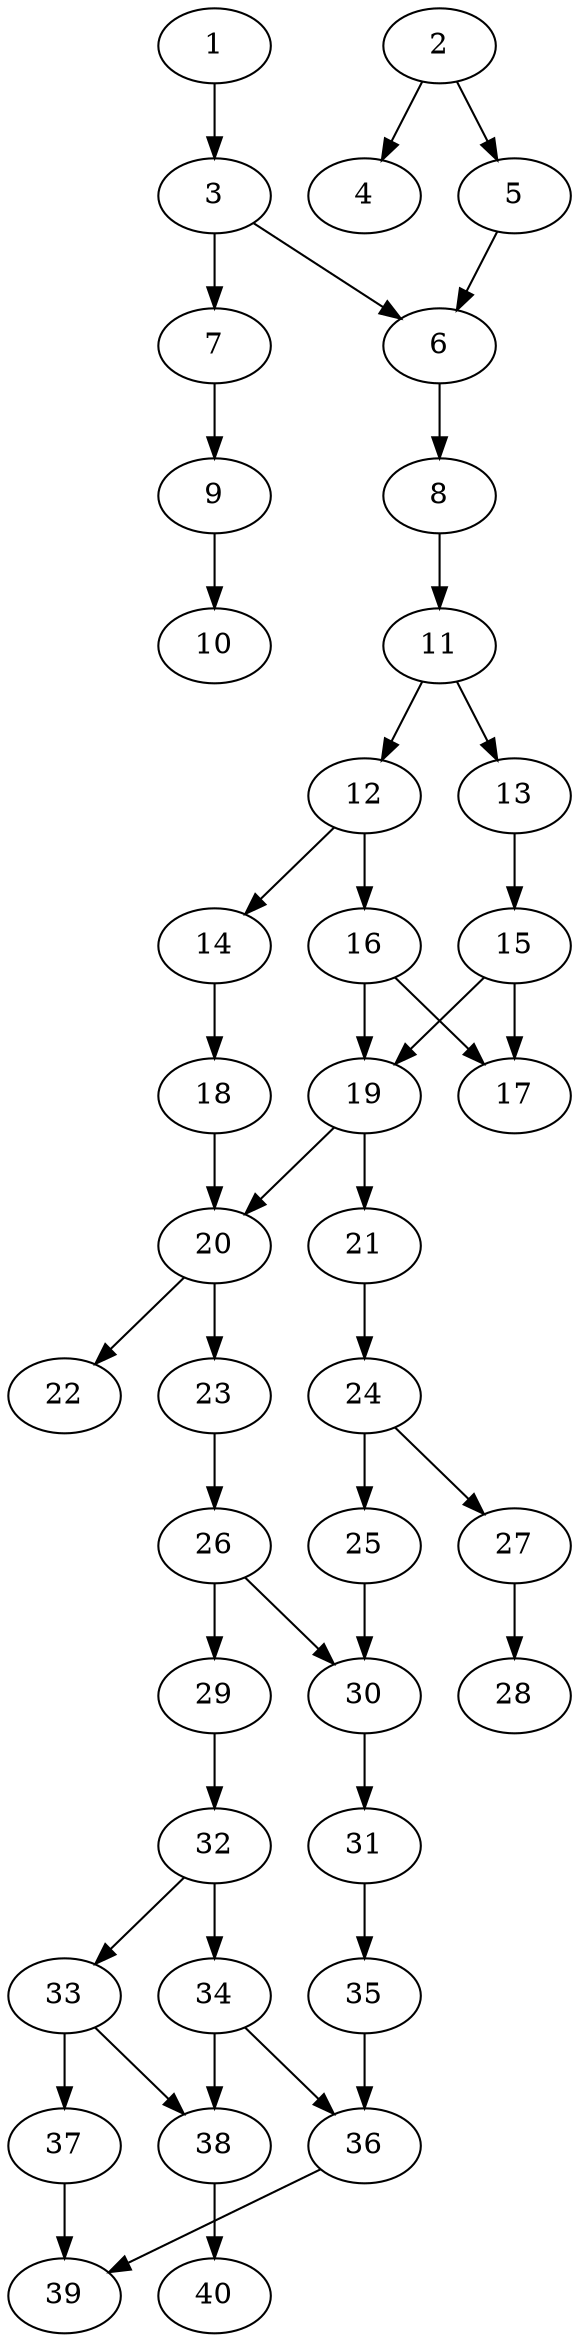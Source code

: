 // DAG automatically generated by daggen at Thu Oct  3 14:06:48 2019
// ./daggen --dot -n 40 --ccr 0.4 --fat 0.3 --regular 0.9 --density 0.5 --mindata 5242880 --maxdata 52428800 
digraph G {
  1 [size="72312320", alpha="0.01", expect_size="28924928"] 
  1 -> 3 [size ="28924928"]
  2 [size="62156800", alpha="0.18", expect_size="24862720"] 
  2 -> 4 [size ="24862720"]
  2 -> 5 [size ="24862720"]
  3 [size="13230080", alpha="0.09", expect_size="5292032"] 
  3 -> 6 [size ="5292032"]
  3 -> 7 [size ="5292032"]
  4 [size="69672960", alpha="0.06", expect_size="27869184"] 
  5 [size="104824320", alpha="0.00", expect_size="41929728"] 
  5 -> 6 [size ="41929728"]
  6 [size="110848000", alpha="0.03", expect_size="44339200"] 
  6 -> 8 [size ="44339200"]
  7 [size="42032640", alpha="0.10", expect_size="16813056"] 
  7 -> 9 [size ="16813056"]
  8 [size="109665280", alpha="0.18", expect_size="43866112"] 
  8 -> 11 [size ="43866112"]
  9 [size="56760320", alpha="0.16", expect_size="22704128"] 
  9 -> 10 [size ="22704128"]
  10 [size="70991360", alpha="0.09", expect_size="28396544"] 
  11 [size="104386560", alpha="0.06", expect_size="41754624"] 
  11 -> 12 [size ="41754624"]
  11 -> 13 [size ="41754624"]
  12 [size="107402240", alpha="0.19", expect_size="42960896"] 
  12 -> 14 [size ="42960896"]
  12 -> 16 [size ="42960896"]
  13 [size="95114240", alpha="0.15", expect_size="38045696"] 
  13 -> 15 [size ="38045696"]
  14 [size="31206400", alpha="0.13", expect_size="12482560"] 
  14 -> 18 [size ="12482560"]
  15 [size="68055040", alpha="0.08", expect_size="27222016"] 
  15 -> 17 [size ="27222016"]
  15 -> 19 [size ="27222016"]
  16 [size="68359680", alpha="0.16", expect_size="27343872"] 
  16 -> 17 [size ="27343872"]
  16 -> 19 [size ="27343872"]
  17 [size="85056000", alpha="0.11", expect_size="34022400"] 
  18 [size="28160000", alpha="0.04", expect_size="11264000"] 
  18 -> 20 [size ="11264000"]
  19 [size="17016320", alpha="0.14", expect_size="6806528"] 
  19 -> 20 [size ="6806528"]
  19 -> 21 [size ="6806528"]
  20 [size="110743040", alpha="0.18", expect_size="44297216"] 
  20 -> 22 [size ="44297216"]
  20 -> 23 [size ="44297216"]
  21 [size="48171520", alpha="0.12", expect_size="19268608"] 
  21 -> 24 [size ="19268608"]
  22 [size="85529600", alpha="0.15", expect_size="34211840"] 
  23 [size="79813120", alpha="0.17", expect_size="31925248"] 
  23 -> 26 [size ="31925248"]
  24 [size="49835520", alpha="0.09", expect_size="19934208"] 
  24 -> 25 [size ="19934208"]
  24 -> 27 [size ="19934208"]
  25 [size="128002560", alpha="0.16", expect_size="51201024"] 
  25 -> 30 [size ="51201024"]
  26 [size="56023040", alpha="0.00", expect_size="22409216"] 
  26 -> 29 [size ="22409216"]
  26 -> 30 [size ="22409216"]
  27 [size="31534080", alpha="0.09", expect_size="12613632"] 
  27 -> 28 [size ="12613632"]
  28 [size="94410240", alpha="0.14", expect_size="37764096"] 
  29 [size="116405760", alpha="0.07", expect_size="46562304"] 
  29 -> 32 [size ="46562304"]
  30 [size="83025920", alpha="0.10", expect_size="33210368"] 
  30 -> 31 [size ="33210368"]
  31 [size="72824320", alpha="0.08", expect_size="29129728"] 
  31 -> 35 [size ="29129728"]
  32 [size="27041280", alpha="0.02", expect_size="10816512"] 
  32 -> 33 [size ="10816512"]
  32 -> 34 [size ="10816512"]
  33 [size="112693760", alpha="0.09", expect_size="45077504"] 
  33 -> 37 [size ="45077504"]
  33 -> 38 [size ="45077504"]
  34 [size="93975040", alpha="0.00", expect_size="37590016"] 
  34 -> 36 [size ="37590016"]
  34 -> 38 [size ="37590016"]
  35 [size="27453440", alpha="0.01", expect_size="10981376"] 
  35 -> 36 [size ="10981376"]
  36 [size="122810880", alpha="0.10", expect_size="49124352"] 
  36 -> 39 [size ="49124352"]
  37 [size="123901440", alpha="0.12", expect_size="49560576"] 
  37 -> 39 [size ="49560576"]
  38 [size="59642880", alpha="0.16", expect_size="23857152"] 
  38 -> 40 [size ="23857152"]
  39 [size="26600960", alpha="0.01", expect_size="10640384"] 
  40 [size="68426240", alpha="0.03", expect_size="27370496"] 
}
